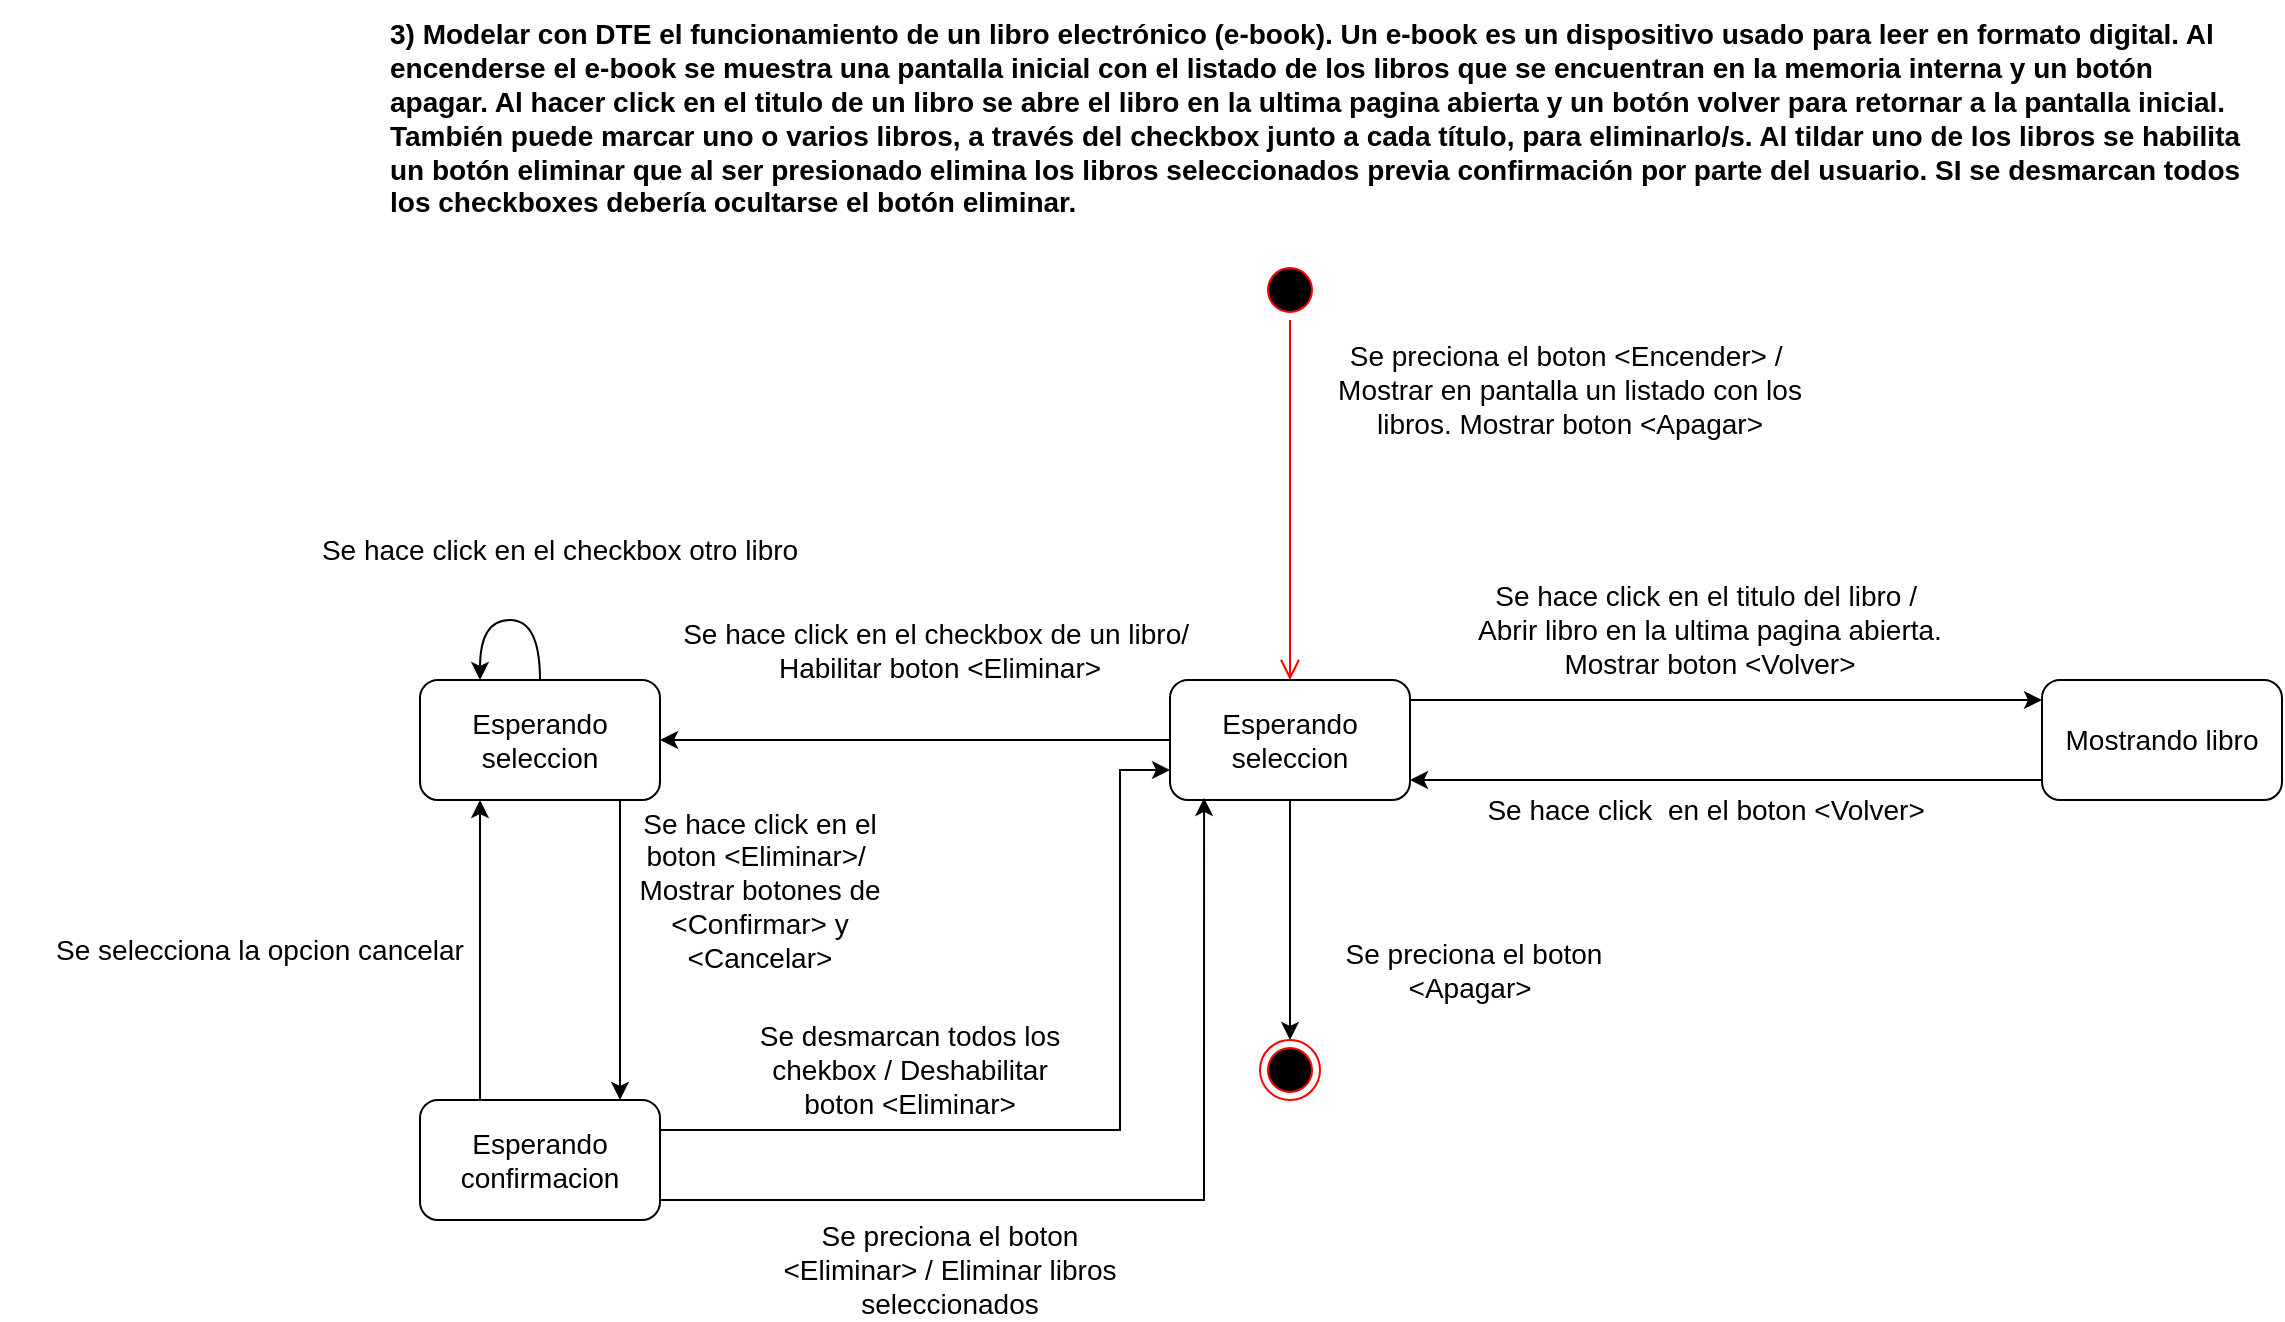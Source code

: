 <mxfile version="15.8.2" type="device"><diagram id="D75YTvFt4ePzy7MhOWGU" name="Page-1"><mxGraphModel dx="1614" dy="1858" grid="1" gridSize="10" guides="1" tooltips="1" connect="1" arrows="1" fold="1" page="1" pageScale="1" pageWidth="827" pageHeight="1169" math="0" shadow="0"><root><mxCell id="0"/><mxCell id="1" parent="0"/><mxCell id="KuPg7Gd0XufGgHwsFi-b-1" value="&lt;h1 style=&quot;font-size: 14px;&quot;&gt;3) Modelar con DTE el funcionamiento de un libro electrónico (e-book). Un e-book es un dispositivo usado para leer en formato digital. Al encenderse el e-book se muestra una pantalla inicial con el listado de los libros que se encuentran en la memoria interna y un botón apagar. Al hacer click en el titulo de un libro se abre el libro en la ultima pagina abierta y un botón volver para retornar a la pantalla inicial. También puede marcar uno o varios libros, a través del checkbox junto a cada título, para eliminarlo/s. Al tildar uno de los libros se habilita un botón eliminar que al ser presionado elimina los libros seleccionados previa confirmación por parte del usuario. SI se desmarcan todos los checkboxes debería ocultarse el botón eliminar.&lt;/h1&gt;&lt;h1 style=&quot;font-size: 14px;&quot;&gt;Tener en cuenta que el e-book puede apagarse en cualquier momento&lt;/h1&gt;" style="text;html=1;strokeColor=none;fillColor=none;spacing=5;spacingTop=-20;whiteSpace=wrap;overflow=hidden;rounded=0;fontSize=14;" vertex="1" parent="1"><mxGeometry x="350" y="-1090" width="940" height="100" as="geometry"/></mxCell><mxCell id="KuPg7Gd0XufGgHwsFi-b-2" value="" style="ellipse;html=1;shape=startState;fillColor=#000000;strokeColor=#ff0000;fontSize=14;" vertex="1" parent="1"><mxGeometry x="790" y="-970" width="30" height="30" as="geometry"/></mxCell><mxCell id="KuPg7Gd0XufGgHwsFi-b-3" value="" style="edgeStyle=orthogonalEdgeStyle;html=1;verticalAlign=bottom;endArrow=open;endSize=8;strokeColor=#ff0000;rounded=0;fontSize=14;entryX=0.5;entryY=0;entryDx=0;entryDy=0;" edge="1" source="KuPg7Gd0XufGgHwsFi-b-2" parent="1" target="KuPg7Gd0XufGgHwsFi-b-4"><mxGeometry relative="1" as="geometry"><mxPoint x="805" y="-880" as="targetPoint"/></mxGeometry></mxCell><mxCell id="KuPg7Gd0XufGgHwsFi-b-9" style="edgeStyle=orthogonalEdgeStyle;rounded=0;orthogonalLoop=1;jettySize=auto;html=1;exitX=0.5;exitY=1;exitDx=0;exitDy=0;entryX=0.5;entryY=0;entryDx=0;entryDy=0;fontSize=14;" edge="1" parent="1" source="KuPg7Gd0XufGgHwsFi-b-4" target="KuPg7Gd0XufGgHwsFi-b-8"><mxGeometry relative="1" as="geometry"/></mxCell><mxCell id="KuPg7Gd0XufGgHwsFi-b-12" value="" style="edgeStyle=orthogonalEdgeStyle;rounded=0;orthogonalLoop=1;jettySize=auto;html=1;fontSize=14;" edge="1" parent="1" source="KuPg7Gd0XufGgHwsFi-b-4" target="KuPg7Gd0XufGgHwsFi-b-11"><mxGeometry relative="1" as="geometry"><Array as="points"><mxPoint x="1030" y="-750"/><mxPoint x="1030" y="-750"/></Array></mxGeometry></mxCell><mxCell id="KuPg7Gd0XufGgHwsFi-b-18" value="" style="edgeStyle=orthogonalEdgeStyle;rounded=0;orthogonalLoop=1;jettySize=auto;html=1;fontSize=14;" edge="1" parent="1" source="KuPg7Gd0XufGgHwsFi-b-4" target="KuPg7Gd0XufGgHwsFi-b-17"><mxGeometry relative="1" as="geometry"/></mxCell><mxCell id="KuPg7Gd0XufGgHwsFi-b-4" value="Esperando seleccion" style="rounded=1;whiteSpace=wrap;html=1;fontSize=14;" vertex="1" parent="1"><mxGeometry x="745" y="-760" width="120" height="60" as="geometry"/></mxCell><mxCell id="KuPg7Gd0XufGgHwsFi-b-7" value="Se preciona el boton &amp;lt;Encender&amp;gt; /&amp;nbsp;&lt;br&gt;Mostrar en pantalla un listado con los libros. Mostrar boton &amp;lt;Apagar&amp;gt;" style="text;html=1;strokeColor=none;fillColor=none;align=center;verticalAlign=middle;whiteSpace=wrap;rounded=0;fontSize=14;" vertex="1" parent="1"><mxGeometry x="820" y="-920" width="250" height="30" as="geometry"/></mxCell><mxCell id="KuPg7Gd0XufGgHwsFi-b-8" value="" style="ellipse;html=1;shape=endState;fillColor=#000000;strokeColor=#ff0000;fontSize=14;" vertex="1" parent="1"><mxGeometry x="790" y="-580" width="30" height="30" as="geometry"/></mxCell><mxCell id="KuPg7Gd0XufGgHwsFi-b-10" value="Se preciona el boton &amp;lt;Apagar&amp;gt;&amp;nbsp;" style="text;html=1;strokeColor=none;fillColor=none;align=center;verticalAlign=middle;whiteSpace=wrap;rounded=0;fontSize=14;" vertex="1" parent="1"><mxGeometry x="827" y="-630" width="140" height="30" as="geometry"/></mxCell><mxCell id="KuPg7Gd0XufGgHwsFi-b-15" style="edgeStyle=orthogonalEdgeStyle;rounded=0;orthogonalLoop=1;jettySize=auto;html=1;exitX=0;exitY=0.5;exitDx=0;exitDy=0;fontSize=14;" edge="1" parent="1" source="KuPg7Gd0XufGgHwsFi-b-11" target="KuPg7Gd0XufGgHwsFi-b-4"><mxGeometry relative="1" as="geometry"><Array as="points"><mxPoint x="1181" y="-710"/></Array></mxGeometry></mxCell><mxCell id="KuPg7Gd0XufGgHwsFi-b-11" value="Mostrando libro" style="rounded=1;whiteSpace=wrap;html=1;fontSize=14;" vertex="1" parent="1"><mxGeometry x="1181" y="-760" width="120" height="60" as="geometry"/></mxCell><mxCell id="KuPg7Gd0XufGgHwsFi-b-13" value="Se hace click en el titulo del libro /&amp;nbsp;&lt;br&gt;Abrir libro en la ultima pagina abierta. Mostrar boton &amp;lt;Volver&amp;gt;" style="text;html=1;strokeColor=none;fillColor=none;align=center;verticalAlign=middle;whiteSpace=wrap;rounded=0;fontSize=14;" vertex="1" parent="1"><mxGeometry x="890" y="-800" width="250" height="30" as="geometry"/></mxCell><mxCell id="KuPg7Gd0XufGgHwsFi-b-16" value="Se hace click&amp;nbsp; en el boton &amp;lt;Volver&amp;gt;&amp;nbsp;" style="text;html=1;strokeColor=none;fillColor=none;align=center;verticalAlign=middle;whiteSpace=wrap;rounded=0;fontSize=14;" vertex="1" parent="1"><mxGeometry x="890" y="-710" width="250" height="30" as="geometry"/></mxCell><mxCell id="KuPg7Gd0XufGgHwsFi-b-26" value="" style="edgeStyle=orthogonalEdgeStyle;orthogonalLoop=1;jettySize=auto;html=1;fontSize=14;rounded=0;" edge="1" parent="1" source="KuPg7Gd0XufGgHwsFi-b-17" target="KuPg7Gd0XufGgHwsFi-b-25"><mxGeometry relative="1" as="geometry"><Array as="points"><mxPoint x="470" y="-620"/><mxPoint x="470" y="-620"/></Array></mxGeometry></mxCell><mxCell id="KuPg7Gd0XufGgHwsFi-b-17" value="Esperando seleccion" style="rounded=1;whiteSpace=wrap;html=1;fontSize=14;" vertex="1" parent="1"><mxGeometry x="370" y="-760" width="120" height="60" as="geometry"/></mxCell><mxCell id="KuPg7Gd0XufGgHwsFi-b-19" value="Se hace click en el checkbox de un libro/&amp;nbsp;&lt;br&gt;Habilitar boton &amp;lt;Eliminar&amp;gt;" style="text;html=1;strokeColor=none;fillColor=none;align=center;verticalAlign=middle;whiteSpace=wrap;rounded=0;fontSize=14;" vertex="1" parent="1"><mxGeometry x="500" y="-790" width="260" height="30" as="geometry"/></mxCell><mxCell id="KuPg7Gd0XufGgHwsFi-b-23" style="edgeStyle=orthogonalEdgeStyle;curved=1;orthogonalLoop=1;jettySize=auto;html=1;exitX=0.5;exitY=0;exitDx=0;exitDy=0;entryX=0.25;entryY=0;entryDx=0;entryDy=0;fontSize=14;" edge="1" parent="1" source="KuPg7Gd0XufGgHwsFi-b-17" target="KuPg7Gd0XufGgHwsFi-b-17"><mxGeometry relative="1" as="geometry"><Array as="points"><mxPoint x="430" y="-790"/><mxPoint x="400" y="-790"/></Array></mxGeometry></mxCell><mxCell id="KuPg7Gd0XufGgHwsFi-b-24" value="Se hace click en el checkbox otro libro" style="text;html=1;strokeColor=none;fillColor=none;align=center;verticalAlign=middle;whiteSpace=wrap;rounded=0;fontSize=14;" vertex="1" parent="1"><mxGeometry x="310" y="-840" width="260" height="30" as="geometry"/></mxCell><mxCell id="KuPg7Gd0XufGgHwsFi-b-28" style="edgeStyle=orthogonalEdgeStyle;rounded=0;orthogonalLoop=1;jettySize=auto;html=1;exitX=0.25;exitY=0;exitDx=0;exitDy=0;entryX=0.25;entryY=1;entryDx=0;entryDy=0;fontSize=14;" edge="1" parent="1" source="KuPg7Gd0XufGgHwsFi-b-25" target="KuPg7Gd0XufGgHwsFi-b-17"><mxGeometry relative="1" as="geometry"/></mxCell><mxCell id="KuPg7Gd0XufGgHwsFi-b-33" style="edgeStyle=orthogonalEdgeStyle;rounded=0;orthogonalLoop=1;jettySize=auto;html=1;exitX=1;exitY=0.25;exitDx=0;exitDy=0;entryX=0.142;entryY=0.983;entryDx=0;entryDy=0;entryPerimeter=0;fontSize=14;" edge="1" parent="1" source="KuPg7Gd0XufGgHwsFi-b-25" target="KuPg7Gd0XufGgHwsFi-b-4"><mxGeometry relative="1" as="geometry"><Array as="points"><mxPoint x="490" y="-500"/><mxPoint x="762" y="-500"/></Array></mxGeometry></mxCell><mxCell id="KuPg7Gd0XufGgHwsFi-b-34" style="edgeStyle=orthogonalEdgeStyle;rounded=0;orthogonalLoop=1;jettySize=auto;html=1;exitX=1;exitY=0.25;exitDx=0;exitDy=0;entryX=0;entryY=0.75;entryDx=0;entryDy=0;fontSize=14;" edge="1" parent="1" source="KuPg7Gd0XufGgHwsFi-b-25" target="KuPg7Gd0XufGgHwsFi-b-4"><mxGeometry relative="1" as="geometry"><Array as="points"><mxPoint x="720" y="-535"/><mxPoint x="720" y="-715"/></Array></mxGeometry></mxCell><mxCell id="KuPg7Gd0XufGgHwsFi-b-25" value="Esperando confirmacion" style="rounded=1;whiteSpace=wrap;html=1;fontSize=14;" vertex="1" parent="1"><mxGeometry x="370" y="-550" width="120" height="60" as="geometry"/></mxCell><mxCell id="KuPg7Gd0XufGgHwsFi-b-27" value="Se hace click en el boton &amp;lt;Eliminar&amp;gt;/&amp;nbsp;&lt;br&gt;Mostrar botones de &amp;lt;Confirmar&amp;gt; y &amp;lt;Cancelar&amp;gt;" style="text;html=1;strokeColor=none;fillColor=none;align=center;verticalAlign=middle;whiteSpace=wrap;rounded=0;fontSize=14;" vertex="1" parent="1"><mxGeometry x="470" y="-670" width="140" height="30" as="geometry"/></mxCell><mxCell id="KuPg7Gd0XufGgHwsFi-b-29" value="Se selecciona la opcion cancelar" style="text;html=1;strokeColor=none;fillColor=none;align=center;verticalAlign=middle;whiteSpace=wrap;rounded=0;fontSize=14;" vertex="1" parent="1"><mxGeometry x="160" y="-640" width="260" height="30" as="geometry"/></mxCell><mxCell id="KuPg7Gd0XufGgHwsFi-b-31" value="Se preciona el boton &amp;lt;Eliminar&amp;gt; / Eliminar libros seleccionados" style="text;html=1;strokeColor=none;fillColor=none;align=center;verticalAlign=middle;whiteSpace=wrap;rounded=0;fontSize=14;" vertex="1" parent="1"><mxGeometry x="550" y="-480" width="170" height="30" as="geometry"/></mxCell><mxCell id="KuPg7Gd0XufGgHwsFi-b-35" value="Se desmarcan todos los chekbox / Deshabilitar boton &amp;lt;Eliminar&amp;gt;" style="text;html=1;strokeColor=none;fillColor=none;align=center;verticalAlign=middle;whiteSpace=wrap;rounded=0;fontSize=14;" vertex="1" parent="1"><mxGeometry x="530" y="-580" width="170" height="30" as="geometry"/></mxCell></root></mxGraphModel></diagram></mxfile>